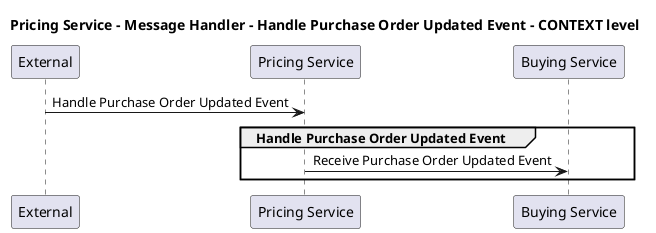 @startuml

title Pricing Service - Message Handler - Handle Purchase Order Updated Event - CONTEXT level

participant "External" as C4InterFlow.SoftwareSystems.ExternalSystem
participant "Pricing Service" as ECommercePlatform.SoftwareSystems.PricingService
participant "Buying Service" as ECommercePlatform.SoftwareSystems.BuyingService

C4InterFlow.SoftwareSystems.ExternalSystem -> ECommercePlatform.SoftwareSystems.PricingService : Handle Purchase Order Updated Event
group Handle Purchase Order Updated Event
ECommercePlatform.SoftwareSystems.PricingService -> ECommercePlatform.SoftwareSystems.BuyingService : Receive Purchase Order Updated Event
end


@enduml
